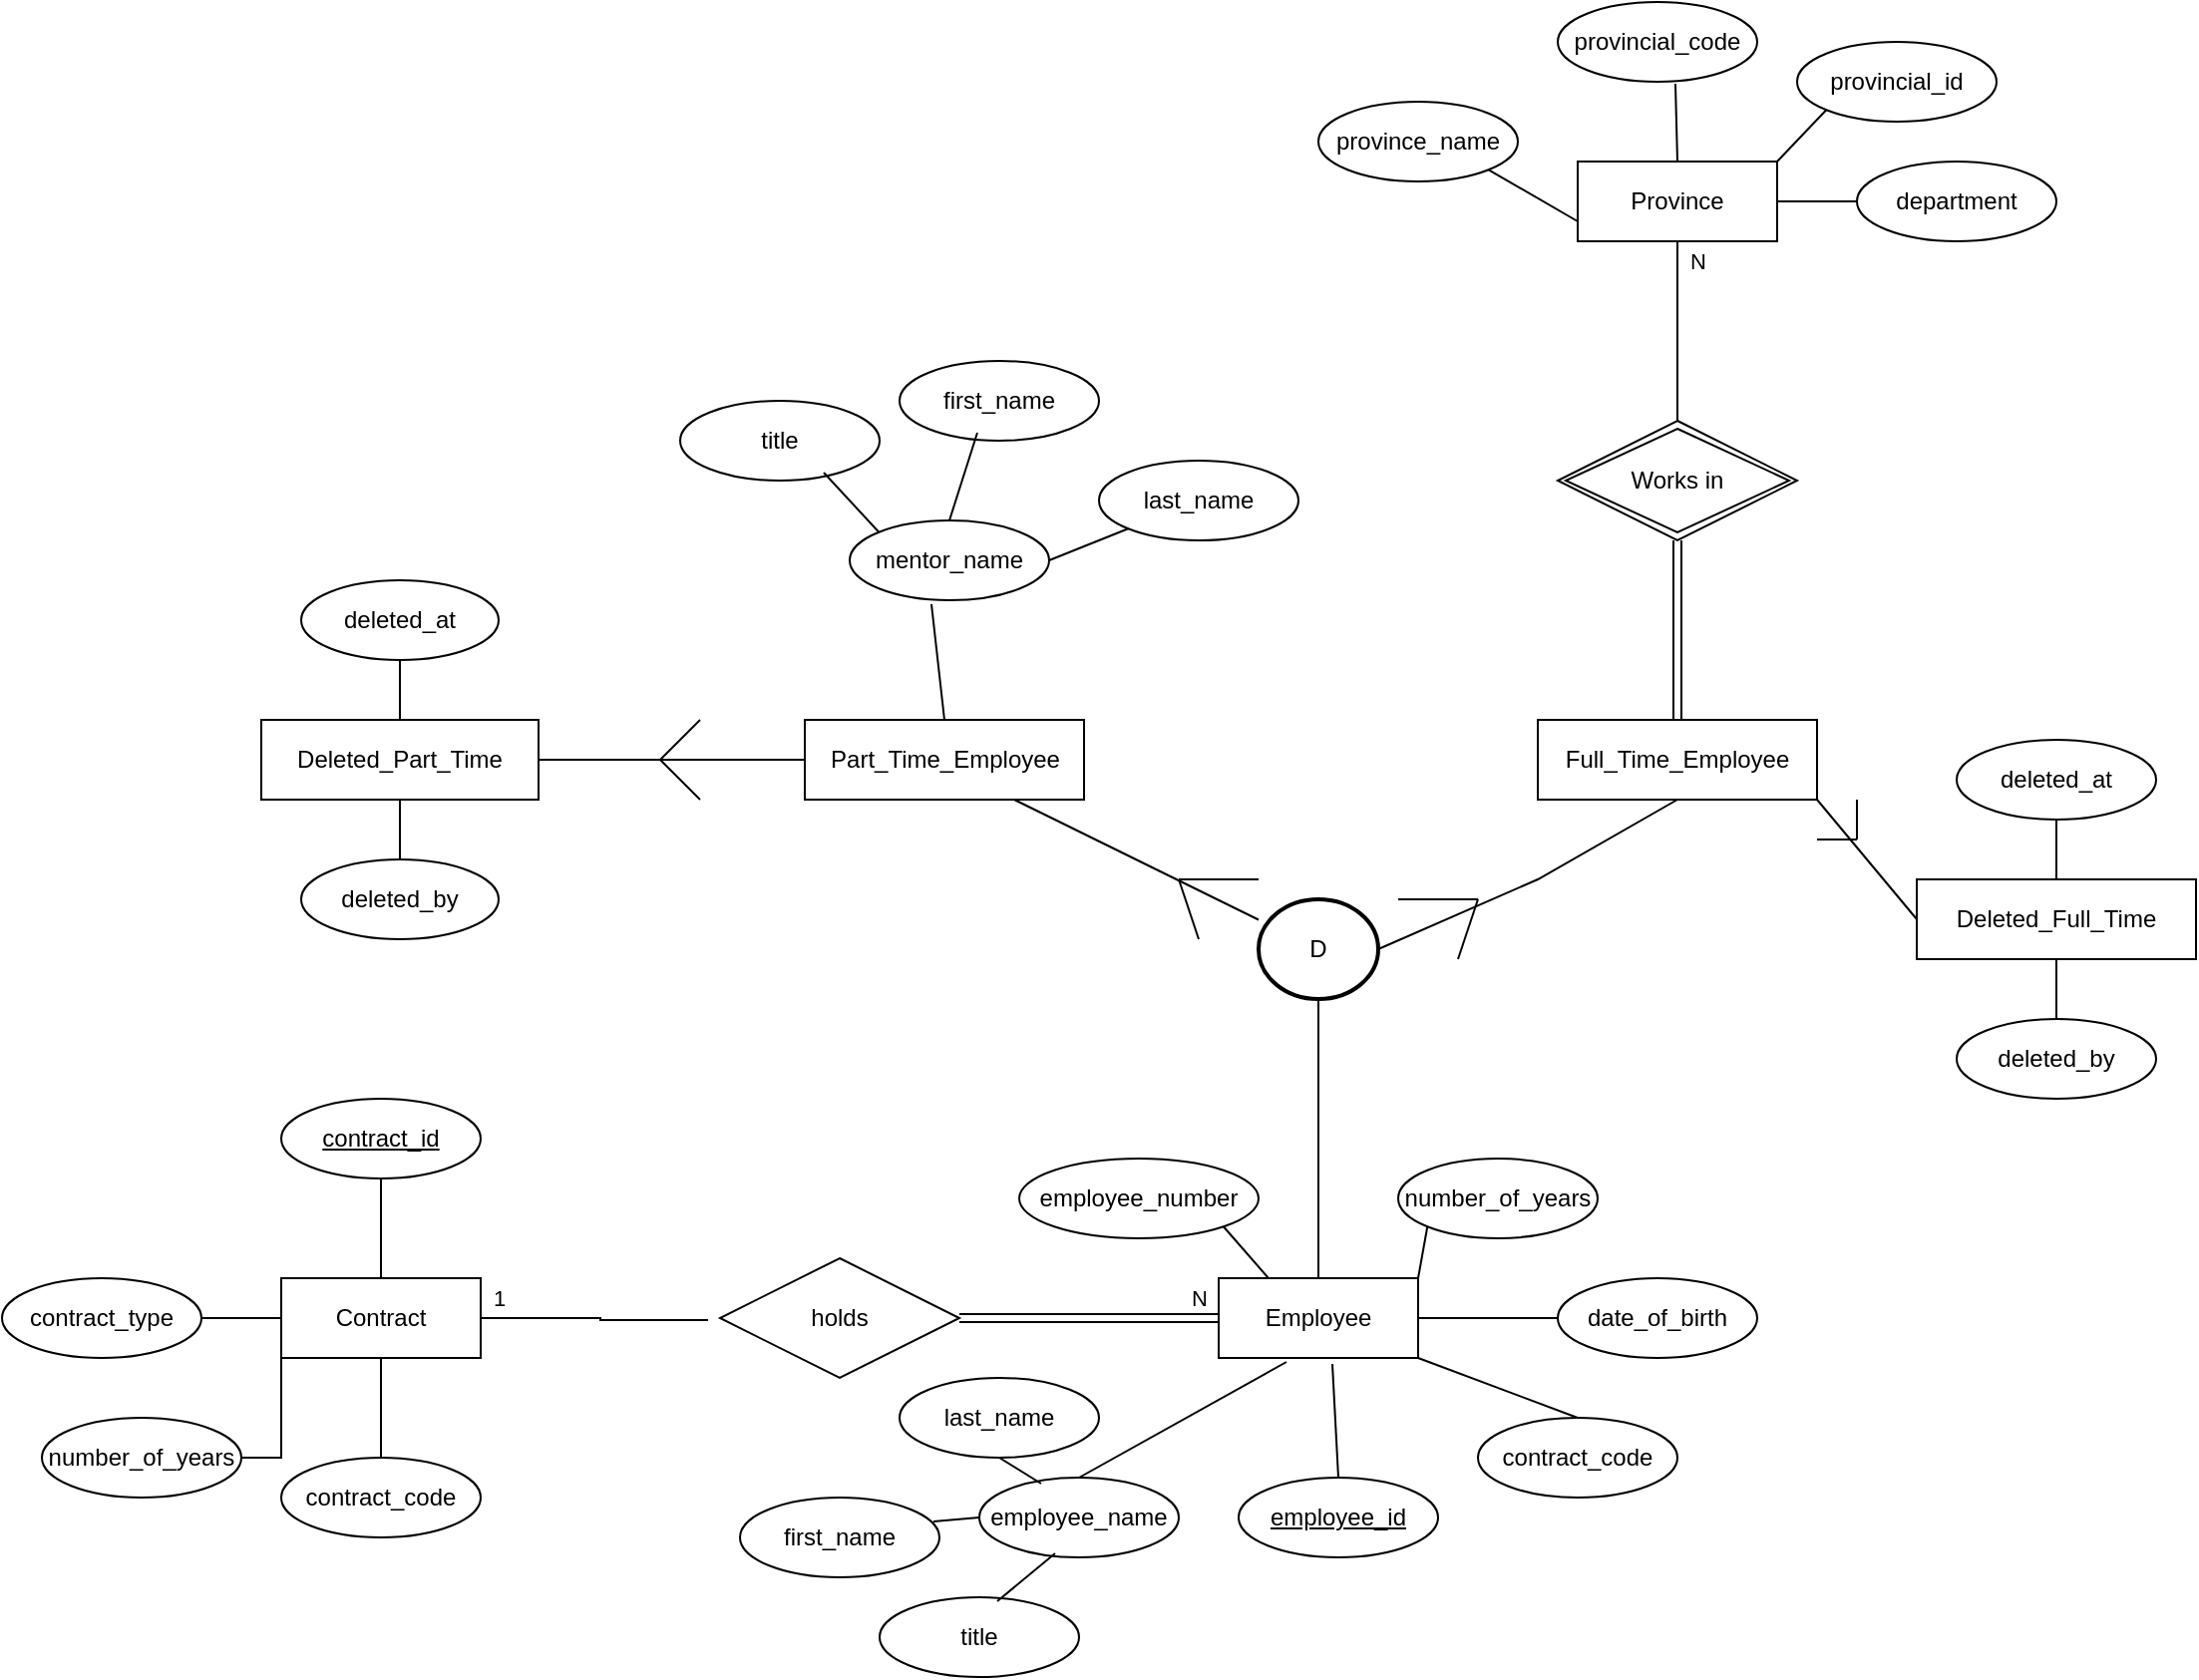 <mxfile version="28.1.2">
  <diagram name="Page-1" id="w83OURMy8lSSCrauxNtj">
    <mxGraphModel dx="706" dy="1704" grid="1" gridSize="10" guides="1" tooltips="1" connect="1" arrows="1" fold="1" page="1" pageScale="1" pageWidth="850" pageHeight="1100" math="0" shadow="0">
      <root>
        <mxCell id="0" />
        <mxCell id="1" parent="0" />
        <mxCell id="m5UKCcjbEKBTcV2enB1u-1" value="Contract" style="whiteSpace=wrap;html=1;align=center;" vertex="1" parent="1">
          <mxGeometry x="140" y="250" width="100" height="40" as="geometry" />
        </mxCell>
        <mxCell id="m5UKCcjbEKBTcV2enB1u-4" style="edgeStyle=orthogonalEdgeStyle;rounded=0;orthogonalLoop=1;jettySize=auto;html=1;endArrow=none;endFill=0;" edge="1" parent="1" source="m5UKCcjbEKBTcV2enB1u-3" target="m5UKCcjbEKBTcV2enB1u-1">
          <mxGeometry relative="1" as="geometry" />
        </mxCell>
        <mxCell id="m5UKCcjbEKBTcV2enB1u-3" value="&lt;u&gt;contract_id&lt;/u&gt;" style="ellipse;whiteSpace=wrap;html=1;align=center;" vertex="1" parent="1">
          <mxGeometry x="140" y="160" width="100" height="40" as="geometry" />
        </mxCell>
        <mxCell id="m5UKCcjbEKBTcV2enB1u-7" style="edgeStyle=orthogonalEdgeStyle;rounded=0;orthogonalLoop=1;jettySize=auto;html=1;entryX=0;entryY=0.5;entryDx=0;entryDy=0;endArrow=none;endFill=0;" edge="1" parent="1" source="m5UKCcjbEKBTcV2enB1u-6" target="m5UKCcjbEKBTcV2enB1u-1">
          <mxGeometry relative="1" as="geometry" />
        </mxCell>
        <mxCell id="m5UKCcjbEKBTcV2enB1u-6" value="contract_type" style="ellipse;whiteSpace=wrap;html=1;align=center;" vertex="1" parent="1">
          <mxGeometry y="250" width="100" height="40" as="geometry" />
        </mxCell>
        <mxCell id="m5UKCcjbEKBTcV2enB1u-9" style="edgeStyle=orthogonalEdgeStyle;rounded=0;orthogonalLoop=1;jettySize=auto;html=1;entryX=0.5;entryY=1;entryDx=0;entryDy=0;endArrow=none;endFill=0;" edge="1" parent="1" source="m5UKCcjbEKBTcV2enB1u-8" target="m5UKCcjbEKBTcV2enB1u-1">
          <mxGeometry relative="1" as="geometry" />
        </mxCell>
        <mxCell id="m5UKCcjbEKBTcV2enB1u-8" value="contract_code" style="ellipse;whiteSpace=wrap;html=1;align=center;" vertex="1" parent="1">
          <mxGeometry x="140" y="340" width="100" height="40" as="geometry" />
        </mxCell>
        <mxCell id="m5UKCcjbEKBTcV2enB1u-11" style="edgeStyle=orthogonalEdgeStyle;rounded=0;orthogonalLoop=1;jettySize=auto;html=1;entryX=0;entryY=1;entryDx=0;entryDy=0;endArrow=none;endFill=0;" edge="1" parent="1" source="m5UKCcjbEKBTcV2enB1u-10" target="m5UKCcjbEKBTcV2enB1u-1">
          <mxGeometry relative="1" as="geometry" />
        </mxCell>
        <mxCell id="m5UKCcjbEKBTcV2enB1u-10" value="number_of_years" style="ellipse;whiteSpace=wrap;html=1;align=center;" vertex="1" parent="1">
          <mxGeometry x="20" y="320" width="100" height="40" as="geometry" />
        </mxCell>
        <mxCell id="m5UKCcjbEKBTcV2enB1u-16" style="edgeStyle=orthogonalEdgeStyle;rounded=0;orthogonalLoop=1;jettySize=auto;html=1;entryX=0;entryY=0.5;entryDx=0;entryDy=0;shape=link;" edge="1" parent="1" source="m5UKCcjbEKBTcV2enB1u-12" target="m5UKCcjbEKBTcV2enB1u-15">
          <mxGeometry relative="1" as="geometry" />
        </mxCell>
        <mxCell id="m5UKCcjbEKBTcV2enB1u-17" value="N" style="edgeLabel;html=1;align=center;verticalAlign=middle;resizable=0;points=[];" vertex="1" connectable="0" parent="m5UKCcjbEKBTcV2enB1u-16">
          <mxGeometry x="0.862" y="5" relative="1" as="geometry">
            <mxPoint x="-1" y="-5" as="offset" />
          </mxGeometry>
        </mxCell>
        <mxCell id="m5UKCcjbEKBTcV2enB1u-12" value="holds" style="shape=rhombus;perimeter=rhombusPerimeter;whiteSpace=wrap;html=1;align=center;" vertex="1" parent="1">
          <mxGeometry x="360" y="240" width="120" height="60" as="geometry" />
        </mxCell>
        <mxCell id="m5UKCcjbEKBTcV2enB1u-13" style="edgeStyle=orthogonalEdgeStyle;rounded=0;orthogonalLoop=1;jettySize=auto;html=1;entryX=-0.05;entryY=0.517;entryDx=0;entryDy=0;entryPerimeter=0;endArrow=none;endFill=0;" edge="1" parent="1" source="m5UKCcjbEKBTcV2enB1u-1" target="m5UKCcjbEKBTcV2enB1u-12">
          <mxGeometry relative="1" as="geometry" />
        </mxCell>
        <mxCell id="m5UKCcjbEKBTcV2enB1u-14" value="1" style="edgeLabel;html=1;align=center;verticalAlign=middle;resizable=0;points=[];" vertex="1" connectable="0" parent="m5UKCcjbEKBTcV2enB1u-13">
          <mxGeometry x="-0.844" y="1" relative="1" as="geometry">
            <mxPoint y="-9" as="offset" />
          </mxGeometry>
        </mxCell>
        <mxCell id="m5UKCcjbEKBTcV2enB1u-15" value="Employee" style="whiteSpace=wrap;html=1;align=center;" vertex="1" parent="1">
          <mxGeometry x="610" y="250" width="100" height="40" as="geometry" />
        </mxCell>
        <mxCell id="m5UKCcjbEKBTcV2enB1u-18" value="contract_code" style="ellipse;whiteSpace=wrap;html=1;align=center;" vertex="1" parent="1">
          <mxGeometry x="740" y="320" width="100" height="40" as="geometry" />
        </mxCell>
        <mxCell id="m5UKCcjbEKBTcV2enB1u-19" value="employee_number" style="ellipse;whiteSpace=wrap;html=1;align=center;" vertex="1" parent="1">
          <mxGeometry x="510" y="190" width="120" height="40" as="geometry" />
        </mxCell>
        <mxCell id="m5UKCcjbEKBTcV2enB1u-21" value="" style="endArrow=none;html=1;rounded=0;exitX=0.5;exitY=0;exitDx=0;exitDy=0;entryX=1;entryY=1;entryDx=0;entryDy=0;" edge="1" parent="1" source="m5UKCcjbEKBTcV2enB1u-18" target="m5UKCcjbEKBTcV2enB1u-15">
          <mxGeometry relative="1" as="geometry">
            <mxPoint x="510" y="260" as="sourcePoint" />
            <mxPoint x="670" y="260" as="targetPoint" />
          </mxGeometry>
        </mxCell>
        <mxCell id="m5UKCcjbEKBTcV2enB1u-22" value="" style="endArrow=none;html=1;rounded=0;exitX=1;exitY=1;exitDx=0;exitDy=0;entryX=0.25;entryY=0;entryDx=0;entryDy=0;" edge="1" parent="1" source="m5UKCcjbEKBTcV2enB1u-19" target="m5UKCcjbEKBTcV2enB1u-15">
          <mxGeometry relative="1" as="geometry">
            <mxPoint x="510" y="260" as="sourcePoint" />
            <mxPoint x="670" y="260" as="targetPoint" />
          </mxGeometry>
        </mxCell>
        <mxCell id="m5UKCcjbEKBTcV2enB1u-23" value="&lt;u&gt;employee_id&lt;/u&gt;" style="ellipse;whiteSpace=wrap;html=1;align=center;" vertex="1" parent="1">
          <mxGeometry x="620" y="350" width="100" height="40" as="geometry" />
        </mxCell>
        <mxCell id="m5UKCcjbEKBTcV2enB1u-25" value="" style="endArrow=none;html=1;rounded=0;exitX=0.5;exitY=0;exitDx=0;exitDy=0;entryX=0.5;entryY=1;entryDx=0;entryDy=0;entryPerimeter=0;" edge="1" parent="1" source="m5UKCcjbEKBTcV2enB1u-15" target="m5UKCcjbEKBTcV2enB1u-39">
          <mxGeometry relative="1" as="geometry">
            <mxPoint x="510" y="260" as="sourcePoint" />
            <mxPoint x="670" y="110" as="targetPoint" />
          </mxGeometry>
        </mxCell>
        <mxCell id="m5UKCcjbEKBTcV2enB1u-26" value="number_of_years" style="ellipse;whiteSpace=wrap;html=1;align=center;" vertex="1" parent="1">
          <mxGeometry x="700" y="190" width="100" height="40" as="geometry" />
        </mxCell>
        <mxCell id="m5UKCcjbEKBTcV2enB1u-27" value="" style="endArrow=none;html=1;rounded=0;entryX=0;entryY=1;entryDx=0;entryDy=0;exitX=1;exitY=0;exitDx=0;exitDy=0;" edge="1" parent="1" source="m5UKCcjbEKBTcV2enB1u-15" target="m5UKCcjbEKBTcV2enB1u-26">
          <mxGeometry relative="1" as="geometry">
            <mxPoint x="690" y="260" as="sourcePoint" />
            <mxPoint x="850" y="260" as="targetPoint" />
          </mxGeometry>
        </mxCell>
        <mxCell id="m5UKCcjbEKBTcV2enB1u-28" value="date_of_birth" style="ellipse;whiteSpace=wrap;html=1;align=center;" vertex="1" parent="1">
          <mxGeometry x="780" y="250" width="100" height="40" as="geometry" />
        </mxCell>
        <mxCell id="m5UKCcjbEKBTcV2enB1u-29" value="" style="endArrow=none;html=1;rounded=0;exitX=1;exitY=0.5;exitDx=0;exitDy=0;entryX=0;entryY=0.5;entryDx=0;entryDy=0;" edge="1" parent="1" source="m5UKCcjbEKBTcV2enB1u-15" target="m5UKCcjbEKBTcV2enB1u-28">
          <mxGeometry relative="1" as="geometry">
            <mxPoint x="690" y="260" as="sourcePoint" />
            <mxPoint x="850" y="260" as="targetPoint" />
          </mxGeometry>
        </mxCell>
        <mxCell id="m5UKCcjbEKBTcV2enB1u-30" value="employee_name" style="ellipse;whiteSpace=wrap;html=1;align=center;" vertex="1" parent="1">
          <mxGeometry x="490" y="350" width="100" height="40" as="geometry" />
        </mxCell>
        <mxCell id="m5UKCcjbEKBTcV2enB1u-31" value="" style="endArrow=none;html=1;rounded=0;exitX=0.34;exitY=1.05;exitDx=0;exitDy=0;exitPerimeter=0;entryX=0.5;entryY=0;entryDx=0;entryDy=0;" edge="1" parent="1" source="m5UKCcjbEKBTcV2enB1u-15" target="m5UKCcjbEKBTcV2enB1u-30">
          <mxGeometry relative="1" as="geometry">
            <mxPoint x="690" y="260" as="sourcePoint" />
            <mxPoint x="850" y="260" as="targetPoint" />
          </mxGeometry>
        </mxCell>
        <mxCell id="m5UKCcjbEKBTcV2enB1u-32" value="title" style="ellipse;whiteSpace=wrap;html=1;align=center;" vertex="1" parent="1">
          <mxGeometry x="440" y="410" width="100" height="40" as="geometry" />
        </mxCell>
        <mxCell id="m5UKCcjbEKBTcV2enB1u-33" value="first_name" style="ellipse;whiteSpace=wrap;html=1;align=center;" vertex="1" parent="1">
          <mxGeometry x="370" y="360" width="100" height="40" as="geometry" />
        </mxCell>
        <mxCell id="m5UKCcjbEKBTcV2enB1u-34" value="last_name" style="ellipse;whiteSpace=wrap;html=1;align=center;" vertex="1" parent="1">
          <mxGeometry x="450" y="300" width="100" height="40" as="geometry" />
        </mxCell>
        <mxCell id="m5UKCcjbEKBTcV2enB1u-36" value="" style="endArrow=none;html=1;rounded=0;exitX=0.38;exitY=0.95;exitDx=0;exitDy=0;exitPerimeter=0;entryX=0.59;entryY=0.05;entryDx=0;entryDy=0;entryPerimeter=0;" edge="1" parent="1" source="m5UKCcjbEKBTcV2enB1u-30" target="m5UKCcjbEKBTcV2enB1u-32">
          <mxGeometry relative="1" as="geometry">
            <mxPoint x="470" y="260" as="sourcePoint" />
            <mxPoint x="630" y="260" as="targetPoint" />
          </mxGeometry>
        </mxCell>
        <mxCell id="m5UKCcjbEKBTcV2enB1u-37" value="" style="endArrow=none;html=1;rounded=0;exitX=0.97;exitY=0.3;exitDx=0;exitDy=0;exitPerimeter=0;entryX=0;entryY=0.5;entryDx=0;entryDy=0;" edge="1" parent="1" source="m5UKCcjbEKBTcV2enB1u-33" target="m5UKCcjbEKBTcV2enB1u-30">
          <mxGeometry relative="1" as="geometry">
            <mxPoint x="470" y="260" as="sourcePoint" />
            <mxPoint x="630" y="260" as="targetPoint" />
          </mxGeometry>
        </mxCell>
        <mxCell id="m5UKCcjbEKBTcV2enB1u-38" value="" style="endArrow=none;html=1;rounded=0;entryX=0.31;entryY=0.075;entryDx=0;entryDy=0;entryPerimeter=0;exitX=0.5;exitY=1;exitDx=0;exitDy=0;" edge="1" parent="1" source="m5UKCcjbEKBTcV2enB1u-34" target="m5UKCcjbEKBTcV2enB1u-30">
          <mxGeometry relative="1" as="geometry">
            <mxPoint x="470" y="260" as="sourcePoint" />
            <mxPoint x="630" y="260" as="targetPoint" />
          </mxGeometry>
        </mxCell>
        <mxCell id="m5UKCcjbEKBTcV2enB1u-39" value="D" style="strokeWidth=2;html=1;shape=mxgraph.flowchart.start_2;whiteSpace=wrap;" vertex="1" parent="1">
          <mxGeometry x="630" y="60" width="60" height="50" as="geometry" />
        </mxCell>
        <mxCell id="m5UKCcjbEKBTcV2enB1u-40" value="" style="endArrow=none;html=1;rounded=0;entryX=0.57;entryY=1.075;entryDx=0;entryDy=0;entryPerimeter=0;exitX=0.5;exitY=0;exitDx=0;exitDy=0;" edge="1" parent="1" source="m5UKCcjbEKBTcV2enB1u-23" target="m5UKCcjbEKBTcV2enB1u-15">
          <mxGeometry relative="1" as="geometry">
            <mxPoint x="670" y="460" as="sourcePoint" />
            <mxPoint x="630" y="380" as="targetPoint" />
          </mxGeometry>
        </mxCell>
        <mxCell id="m5UKCcjbEKBTcV2enB1u-41" value="Part_Time_Employee" style="whiteSpace=wrap;html=1;align=center;" vertex="1" parent="1">
          <mxGeometry x="402.5" y="-30" width="140" height="40" as="geometry" />
        </mxCell>
        <mxCell id="m5UKCcjbEKBTcV2enB1u-42" value="Full_Time_Employee" style="whiteSpace=wrap;html=1;align=center;" vertex="1" parent="1">
          <mxGeometry x="770" y="-30" width="140" height="40" as="geometry" />
        </mxCell>
        <mxCell id="m5UKCcjbEKBTcV2enB1u-43" value="" style="endArrow=none;html=1;rounded=0;exitX=0.75;exitY=1;exitDx=0;exitDy=0;" edge="1" parent="1" source="m5UKCcjbEKBTcV2enB1u-41" target="m5UKCcjbEKBTcV2enB1u-39">
          <mxGeometry relative="1" as="geometry">
            <mxPoint x="600" y="110" as="sourcePoint" />
            <mxPoint x="760" y="110" as="targetPoint" />
          </mxGeometry>
        </mxCell>
        <mxCell id="m5UKCcjbEKBTcV2enB1u-44" value="" style="endArrow=none;html=1;rounded=0;exitX=1;exitY=0.5;exitDx=0;exitDy=0;exitPerimeter=0;entryX=0.5;entryY=1;entryDx=0;entryDy=0;" edge="1" parent="1" source="m5UKCcjbEKBTcV2enB1u-39" target="m5UKCcjbEKBTcV2enB1u-42">
          <mxGeometry relative="1" as="geometry">
            <mxPoint x="600" y="110" as="sourcePoint" />
            <mxPoint x="760" y="110" as="targetPoint" />
            <Array as="points">
              <mxPoint x="770" y="50" />
            </Array>
          </mxGeometry>
        </mxCell>
        <mxCell id="m5UKCcjbEKBTcV2enB1u-46" value="mentor_name" style="ellipse;whiteSpace=wrap;html=1;align=center;" vertex="1" parent="1">
          <mxGeometry x="425" y="-130" width="100" height="40" as="geometry" />
        </mxCell>
        <mxCell id="m5UKCcjbEKBTcV2enB1u-47" value="title" style="ellipse;whiteSpace=wrap;html=1;align=center;" vertex="1" parent="1">
          <mxGeometry x="340" y="-190" width="100" height="40" as="geometry" />
        </mxCell>
        <mxCell id="m5UKCcjbEKBTcV2enB1u-48" value="first_name" style="ellipse;whiteSpace=wrap;html=1;align=center;" vertex="1" parent="1">
          <mxGeometry x="450" y="-210" width="100" height="40" as="geometry" />
        </mxCell>
        <mxCell id="m5UKCcjbEKBTcV2enB1u-49" value="last_name" style="ellipse;whiteSpace=wrap;html=1;align=center;" vertex="1" parent="1">
          <mxGeometry x="550" y="-160" width="100" height="40" as="geometry" />
        </mxCell>
        <mxCell id="m5UKCcjbEKBTcV2enB1u-50" value="" style="endArrow=none;html=1;rounded=0;exitX=0;exitY=1;exitDx=0;exitDy=0;entryX=1;entryY=0.5;entryDx=0;entryDy=0;" edge="1" parent="1" source="m5UKCcjbEKBTcV2enB1u-49" target="m5UKCcjbEKBTcV2enB1u-46">
          <mxGeometry relative="1" as="geometry">
            <mxPoint x="600" y="10" as="sourcePoint" />
            <mxPoint x="760" y="10" as="targetPoint" />
          </mxGeometry>
        </mxCell>
        <mxCell id="m5UKCcjbEKBTcV2enB1u-51" value="" style="endArrow=none;html=1;rounded=0;exitX=0.39;exitY=0.9;exitDx=0;exitDy=0;exitPerimeter=0;entryX=0.5;entryY=0;entryDx=0;entryDy=0;" edge="1" parent="1" source="m5UKCcjbEKBTcV2enB1u-48" target="m5UKCcjbEKBTcV2enB1u-46">
          <mxGeometry relative="1" as="geometry">
            <mxPoint x="600" y="10" as="sourcePoint" />
            <mxPoint x="760" y="10" as="targetPoint" />
          </mxGeometry>
        </mxCell>
        <mxCell id="m5UKCcjbEKBTcV2enB1u-52" value="" style="endArrow=none;html=1;rounded=0;exitX=0.72;exitY=0.9;exitDx=0;exitDy=0;exitPerimeter=0;entryX=0;entryY=0;entryDx=0;entryDy=0;" edge="1" parent="1" source="m5UKCcjbEKBTcV2enB1u-47" target="m5UKCcjbEKBTcV2enB1u-46">
          <mxGeometry relative="1" as="geometry">
            <mxPoint x="600" y="10" as="sourcePoint" />
            <mxPoint x="760" y="10" as="targetPoint" />
          </mxGeometry>
        </mxCell>
        <mxCell id="m5UKCcjbEKBTcV2enB1u-53" value="" style="endArrow=none;html=1;rounded=0;exitX=0.41;exitY=1.05;exitDx=0;exitDy=0;exitPerimeter=0;entryX=0.5;entryY=0;entryDx=0;entryDy=0;" edge="1" parent="1" source="m5UKCcjbEKBTcV2enB1u-46" target="m5UKCcjbEKBTcV2enB1u-41">
          <mxGeometry relative="1" as="geometry">
            <mxPoint x="600" y="10" as="sourcePoint" />
            <mxPoint x="760" y="10" as="targetPoint" />
          </mxGeometry>
        </mxCell>
        <mxCell id="m5UKCcjbEKBTcV2enB1u-54" value="Deleted_Part_Time" style="whiteSpace=wrap;html=1;align=center;" vertex="1" parent="1">
          <mxGeometry x="130" y="-30" width="139" height="40" as="geometry" />
        </mxCell>
        <mxCell id="m5UKCcjbEKBTcV2enB1u-55" value="" style="endArrow=none;html=1;rounded=0;exitX=1;exitY=0.5;exitDx=0;exitDy=0;entryX=0;entryY=0.5;entryDx=0;entryDy=0;" edge="1" parent="1" source="m5UKCcjbEKBTcV2enB1u-54" target="m5UKCcjbEKBTcV2enB1u-41">
          <mxGeometry relative="1" as="geometry">
            <mxPoint x="230" y="10" as="sourcePoint" />
            <mxPoint x="390" y="10" as="targetPoint" />
          </mxGeometry>
        </mxCell>
        <mxCell id="m5UKCcjbEKBTcV2enB1u-56" value="deleted_at" style="ellipse;whiteSpace=wrap;html=1;align=center;" vertex="1" parent="1">
          <mxGeometry x="150" y="-100" width="99" height="40" as="geometry" />
        </mxCell>
        <mxCell id="m5UKCcjbEKBTcV2enB1u-57" value="deleted_by" style="ellipse;whiteSpace=wrap;html=1;align=center;" vertex="1" parent="1">
          <mxGeometry x="150" y="40" width="99" height="40" as="geometry" />
        </mxCell>
        <mxCell id="m5UKCcjbEKBTcV2enB1u-58" value="" style="endArrow=none;html=1;rounded=0;exitX=0.5;exitY=1;exitDx=0;exitDy=0;entryX=0.5;entryY=0;entryDx=0;entryDy=0;" edge="1" parent="1" source="m5UKCcjbEKBTcV2enB1u-54" target="m5UKCcjbEKBTcV2enB1u-57">
          <mxGeometry relative="1" as="geometry">
            <mxPoint x="230" y="10" as="sourcePoint" />
            <mxPoint x="390" y="10" as="targetPoint" />
          </mxGeometry>
        </mxCell>
        <mxCell id="m5UKCcjbEKBTcV2enB1u-59" value="" style="endArrow=none;html=1;rounded=0;exitX=0.5;exitY=1;exitDx=0;exitDy=0;entryX=0.5;entryY=0;entryDx=0;entryDy=0;" edge="1" parent="1" source="m5UKCcjbEKBTcV2enB1u-56" target="m5UKCcjbEKBTcV2enB1u-54">
          <mxGeometry relative="1" as="geometry">
            <mxPoint x="230" y="10" as="sourcePoint" />
            <mxPoint x="390" y="10" as="targetPoint" />
          </mxGeometry>
        </mxCell>
        <mxCell id="m5UKCcjbEKBTcV2enB1u-60" value="Deleted_Full_Time" style="whiteSpace=wrap;html=1;align=center;" vertex="1" parent="1">
          <mxGeometry x="960" y="50" width="140" height="40" as="geometry" />
        </mxCell>
        <mxCell id="m5UKCcjbEKBTcV2enB1u-61" value="deleted_at" style="ellipse;whiteSpace=wrap;html=1;align=center;" vertex="1" parent="1">
          <mxGeometry x="980" y="-20" width="100" height="40" as="geometry" />
        </mxCell>
        <mxCell id="m5UKCcjbEKBTcV2enB1u-62" value="deleted_by" style="ellipse;whiteSpace=wrap;html=1;align=center;" vertex="1" parent="1">
          <mxGeometry x="980" y="120" width="100" height="40" as="geometry" />
        </mxCell>
        <mxCell id="m5UKCcjbEKBTcV2enB1u-63" value="" style="endArrow=none;html=1;rounded=0;exitX=0.5;exitY=1;exitDx=0;exitDy=0;entryX=0.5;entryY=0;entryDx=0;entryDy=0;" edge="1" parent="1" source="m5UKCcjbEKBTcV2enB1u-60" target="m5UKCcjbEKBTcV2enB1u-62">
          <mxGeometry relative="1" as="geometry">
            <mxPoint x="1060" y="90" as="sourcePoint" />
            <mxPoint x="1220" y="90" as="targetPoint" />
          </mxGeometry>
        </mxCell>
        <mxCell id="m5UKCcjbEKBTcV2enB1u-64" value="" style="endArrow=none;html=1;rounded=0;exitX=0.5;exitY=1;exitDx=0;exitDy=0;entryX=0.5;entryY=0;entryDx=0;entryDy=0;" edge="1" parent="1" source="m5UKCcjbEKBTcV2enB1u-61" target="m5UKCcjbEKBTcV2enB1u-60">
          <mxGeometry relative="1" as="geometry">
            <mxPoint x="1060" y="90" as="sourcePoint" />
            <mxPoint x="1220" y="90" as="targetPoint" />
          </mxGeometry>
        </mxCell>
        <mxCell id="m5UKCcjbEKBTcV2enB1u-65" value="" style="endArrow=none;html=1;rounded=0;exitX=1;exitY=1;exitDx=0;exitDy=0;entryX=0;entryY=0.5;entryDx=0;entryDy=0;" edge="1" parent="1" source="m5UKCcjbEKBTcV2enB1u-42" target="m5UKCcjbEKBTcV2enB1u-60">
          <mxGeometry relative="1" as="geometry">
            <mxPoint x="960" y="10" as="sourcePoint" />
            <mxPoint x="1120" y="10" as="targetPoint" />
          </mxGeometry>
        </mxCell>
        <mxCell id="m5UKCcjbEKBTcV2enB1u-66" value="Works in" style="shape=rhombus;double=1;perimeter=rhombusPerimeter;whiteSpace=wrap;html=1;align=center;" vertex="1" parent="1">
          <mxGeometry x="780" y="-180" width="120" height="60" as="geometry" />
        </mxCell>
        <mxCell id="m5UKCcjbEKBTcV2enB1u-67" value="" style="endArrow=none;html=1;rounded=0;exitX=0.5;exitY=1;exitDx=0;exitDy=0;entryX=0.5;entryY=0;entryDx=0;entryDy=0;shape=link;" edge="1" parent="1" source="m5UKCcjbEKBTcV2enB1u-66" target="m5UKCcjbEKBTcV2enB1u-42">
          <mxGeometry relative="1" as="geometry">
            <mxPoint x="790" y="-180" as="sourcePoint" />
            <mxPoint x="950" y="-180" as="targetPoint" />
          </mxGeometry>
        </mxCell>
        <mxCell id="m5UKCcjbEKBTcV2enB1u-68" value="Province" style="whiteSpace=wrap;html=1;align=center;" vertex="1" parent="1">
          <mxGeometry x="790" y="-310" width="100" height="40" as="geometry" />
        </mxCell>
        <mxCell id="m5UKCcjbEKBTcV2enB1u-69" value="" style="endArrow=none;html=1;rounded=0;exitX=0.5;exitY=1;exitDx=0;exitDy=0;entryX=0.5;entryY=0;entryDx=0;entryDy=0;" edge="1" parent="1" source="m5UKCcjbEKBTcV2enB1u-68" target="m5UKCcjbEKBTcV2enB1u-66">
          <mxGeometry relative="1" as="geometry">
            <mxPoint x="790" y="-220" as="sourcePoint" />
            <mxPoint x="950" y="-220" as="targetPoint" />
          </mxGeometry>
        </mxCell>
        <mxCell id="m5UKCcjbEKBTcV2enB1u-70" value="N" style="edgeLabel;html=1;align=center;verticalAlign=middle;resizable=0;points=[];" vertex="1" connectable="0" parent="m5UKCcjbEKBTcV2enB1u-69">
          <mxGeometry x="-0.689" relative="1" as="geometry">
            <mxPoint x="10" y="-4" as="offset" />
          </mxGeometry>
        </mxCell>
        <mxCell id="m5UKCcjbEKBTcV2enB1u-71" value="department" style="ellipse;whiteSpace=wrap;html=1;align=center;" vertex="1" parent="1">
          <mxGeometry x="930" y="-310" width="100" height="40" as="geometry" />
        </mxCell>
        <mxCell id="m5UKCcjbEKBTcV2enB1u-72" value="provincial_id" style="ellipse;whiteSpace=wrap;html=1;align=center;" vertex="1" parent="1">
          <mxGeometry x="900" y="-370" width="100" height="40" as="geometry" />
        </mxCell>
        <mxCell id="m5UKCcjbEKBTcV2enB1u-73" value="provincial_code" style="ellipse;whiteSpace=wrap;html=1;align=center;" vertex="1" parent="1">
          <mxGeometry x="780" y="-390" width="100" height="40" as="geometry" />
        </mxCell>
        <mxCell id="m5UKCcjbEKBTcV2enB1u-74" value="province_name" style="ellipse;whiteSpace=wrap;html=1;align=center;" vertex="1" parent="1">
          <mxGeometry x="660" y="-340" width="100" height="40" as="geometry" />
        </mxCell>
        <mxCell id="m5UKCcjbEKBTcV2enB1u-75" value="" style="endArrow=none;html=1;rounded=0;exitX=1;exitY=1;exitDx=0;exitDy=0;entryX=0;entryY=0.75;entryDx=0;entryDy=0;" edge="1" parent="1" source="m5UKCcjbEKBTcV2enB1u-74" target="m5UKCcjbEKBTcV2enB1u-68">
          <mxGeometry relative="1" as="geometry">
            <mxPoint x="790" y="-260" as="sourcePoint" />
            <mxPoint x="950" y="-260" as="targetPoint" />
          </mxGeometry>
        </mxCell>
        <mxCell id="m5UKCcjbEKBTcV2enB1u-76" value="" style="endArrow=none;html=1;rounded=0;exitX=0.59;exitY=1.025;exitDx=0;exitDy=0;exitPerimeter=0;entryX=0.5;entryY=0;entryDx=0;entryDy=0;" edge="1" parent="1" source="m5UKCcjbEKBTcV2enB1u-73" target="m5UKCcjbEKBTcV2enB1u-68">
          <mxGeometry relative="1" as="geometry">
            <mxPoint x="790" y="-260" as="sourcePoint" />
            <mxPoint x="950" y="-260" as="targetPoint" />
          </mxGeometry>
        </mxCell>
        <mxCell id="m5UKCcjbEKBTcV2enB1u-77" value="" style="endArrow=none;html=1;rounded=0;exitX=1;exitY=0;exitDx=0;exitDy=0;entryX=0;entryY=1;entryDx=0;entryDy=0;" edge="1" parent="1" source="m5UKCcjbEKBTcV2enB1u-68" target="m5UKCcjbEKBTcV2enB1u-72">
          <mxGeometry relative="1" as="geometry">
            <mxPoint x="790" y="-260" as="sourcePoint" />
            <mxPoint x="950" y="-260" as="targetPoint" />
          </mxGeometry>
        </mxCell>
        <mxCell id="m5UKCcjbEKBTcV2enB1u-78" value="" style="endArrow=none;html=1;rounded=0;entryX=0;entryY=0.5;entryDx=0;entryDy=0;exitX=1;exitY=0.5;exitDx=0;exitDy=0;" edge="1" parent="1" source="m5UKCcjbEKBTcV2enB1u-68" target="m5UKCcjbEKBTcV2enB1u-71">
          <mxGeometry relative="1" as="geometry">
            <mxPoint x="790" y="-260" as="sourcePoint" />
            <mxPoint x="950" y="-260" as="targetPoint" />
          </mxGeometry>
        </mxCell>
        <mxCell id="m5UKCcjbEKBTcV2enB1u-85" value="" style="endArrow=none;html=1;rounded=0;" edge="1" parent="1">
          <mxGeometry relative="1" as="geometry">
            <mxPoint x="740" y="60" as="sourcePoint" />
            <mxPoint x="730" y="90" as="targetPoint" />
          </mxGeometry>
        </mxCell>
        <mxCell id="m5UKCcjbEKBTcV2enB1u-86" value="" style="endArrow=none;html=1;rounded=0;" edge="1" parent="1">
          <mxGeometry relative="1" as="geometry">
            <mxPoint x="740" y="60" as="sourcePoint" />
            <mxPoint x="700" y="60" as="targetPoint" />
          </mxGeometry>
        </mxCell>
        <mxCell id="m5UKCcjbEKBTcV2enB1u-87" value="" style="endArrow=none;html=1;rounded=0;" edge="1" parent="1">
          <mxGeometry relative="1" as="geometry">
            <mxPoint x="590" y="50" as="sourcePoint" />
            <mxPoint x="630" y="50" as="targetPoint" />
          </mxGeometry>
        </mxCell>
        <mxCell id="m5UKCcjbEKBTcV2enB1u-88" value="" style="endArrow=none;html=1;rounded=0;" edge="1" parent="1">
          <mxGeometry relative="1" as="geometry">
            <mxPoint x="590" y="50" as="sourcePoint" />
            <mxPoint x="600" y="80" as="targetPoint" />
          </mxGeometry>
        </mxCell>
        <mxCell id="m5UKCcjbEKBTcV2enB1u-89" value="" style="endArrow=none;html=1;rounded=0;" edge="1" parent="1">
          <mxGeometry relative="1" as="geometry">
            <mxPoint x="330" y="-10" as="sourcePoint" />
            <mxPoint x="350" y="-30" as="targetPoint" />
          </mxGeometry>
        </mxCell>
        <mxCell id="m5UKCcjbEKBTcV2enB1u-90" value="" style="endArrow=none;html=1;rounded=0;" edge="1" parent="1">
          <mxGeometry relative="1" as="geometry">
            <mxPoint x="330" y="-10" as="sourcePoint" />
            <mxPoint x="350" y="10" as="targetPoint" />
          </mxGeometry>
        </mxCell>
        <mxCell id="m5UKCcjbEKBTcV2enB1u-91" value="" style="endArrow=none;html=1;rounded=0;" edge="1" parent="1">
          <mxGeometry relative="1" as="geometry">
            <mxPoint x="930" y="30" as="sourcePoint" />
            <mxPoint x="930" y="10" as="targetPoint" />
          </mxGeometry>
        </mxCell>
        <mxCell id="m5UKCcjbEKBTcV2enB1u-92" value="" style="endArrow=none;html=1;rounded=0;" edge="1" parent="1">
          <mxGeometry relative="1" as="geometry">
            <mxPoint x="930" y="30" as="sourcePoint" />
            <mxPoint x="910" y="30" as="targetPoint" />
          </mxGeometry>
        </mxCell>
      </root>
    </mxGraphModel>
  </diagram>
</mxfile>
